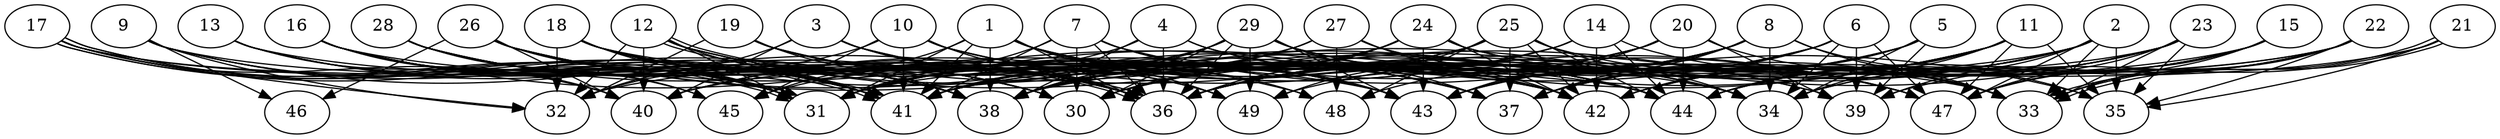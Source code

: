 // DAG (tier=3-complex, mode=compute, n=49, ccr=0.483, fat=0.838, density=0.696, regular=0.397, jump=0.271, mindata=1048576, maxdata=16777216)
// DAG automatically generated by daggen at Sun Aug 24 16:33:34 2025
// /home/ermia/Project/Environments/daggen/bin/daggen --dot --ccr 0.483 --fat 0.838 --regular 0.397 --density 0.696 --jump 0.271 --mindata 1048576 --maxdata 16777216 -n 49 
digraph G {
  1 [size="661682741784276352", alpha="0.07", expect_size="330841370892138176"]
  1 -> 31 [size ="271494957498368"]
  1 -> 34 [size ="271494957498368"]
  1 -> 36 [size ="271494957498368"]
  1 -> 37 [size ="271494957498368"]
  1 -> 38 [size ="271494957498368"]
  1 -> 41 [size ="271494957498368"]
  1 -> 45 [size ="271494957498368"]
  1 -> 47 [size ="271494957498368"]
  1 -> 48 [size ="271494957498368"]
  1 -> 49 [size ="271494957498368"]
  2 [size="34095182187148116", alpha="0.05", expect_size="17047591093574058"]
  2 -> 32 [size ="588241707204608"]
  2 -> 33 [size ="588241707204608"]
  2 -> 35 [size ="588241707204608"]
  2 -> 36 [size ="588241707204608"]
  2 -> 37 [size ="588241707204608"]
  2 -> 39 [size ="588241707204608"]
  2 -> 43 [size ="588241707204608"]
  2 -> 44 [size ="588241707204608"]
  2 -> 47 [size ="588241707204608"]
  2 -> 49 [size ="588241707204608"]
  3 [size="1337632105089204224", alpha="0.03", expect_size="668816052544602112"]
  3 -> 32 [size ="9712129015808"]
  3 -> 36 [size ="9712129015808"]
  3 -> 37 [size ="9712129015808"]
  3 -> 39 [size ="9712129015808"]
  3 -> 40 [size ="9712129015808"]
  3 -> 49 [size ="9712129015808"]
  4 [size="3640956078599040", alpha="0.06", expect_size="1820478039299520"]
  4 -> 31 [size ="175271919484928"]
  4 -> 36 [size ="175271919484928"]
  4 -> 38 [size ="175271919484928"]
  4 -> 42 [size ="175271919484928"]
  4 -> 44 [size ="175271919484928"]
  5 [size="986962671281224286208", alpha="0.01", expect_size="493481335640612143104"]
  5 -> 34 [size ="793031561183232"]
  5 -> 36 [size ="793031561183232"]
  5 -> 37 [size ="793031561183232"]
  5 -> 39 [size ="793031561183232"]
  5 -> 42 [size ="793031561183232"]
  5 -> 43 [size ="793031561183232"]
  6 [size="1437216929691435008", alpha="0.01", expect_size="718608464845717504"]
  6 -> 34 [size ="950563713843200"]
  6 -> 36 [size ="950563713843200"]
  6 -> 37 [size ="950563713843200"]
  6 -> 39 [size ="950563713843200"]
  6 -> 41 [size ="950563713843200"]
  6 -> 43 [size ="950563713843200"]
  6 -> 47 [size ="950563713843200"]
  7 [size="2618583985670048768", alpha="0.02", expect_size="1309291992835024384"]
  7 -> 30 [size ="1813187586424832"]
  7 -> 31 [size ="1813187586424832"]
  7 -> 35 [size ="1813187586424832"]
  7 -> 36 [size ="1813187586424832"]
  7 -> 37 [size ="1813187586424832"]
  7 -> 41 [size ="1813187586424832"]
  7 -> 43 [size ="1813187586424832"]
  8 [size="431319951947327424", alpha="0.11", expect_size="215659975973663712"]
  8 -> 30 [size ="193193006071808"]
  8 -> 33 [size ="193193006071808"]
  8 -> 34 [size ="193193006071808"]
  8 -> 35 [size ="193193006071808"]
  8 -> 36 [size ="193193006071808"]
  8 -> 37 [size ="193193006071808"]
  8 -> 38 [size ="193193006071808"]
  8 -> 43 [size ="193193006071808"]
  8 -> 48 [size ="193193006071808"]
  9 [size="1660077029506587136", alpha="0.01", expect_size="830038514753293568"]
  9 -> 32 [size ="825825607811072"]
  9 -> 36 [size ="825825607811072"]
  9 -> 38 [size ="825825607811072"]
  9 -> 41 [size ="825825607811072"]
  9 -> 42 [size ="825825607811072"]
  9 -> 46 [size ="825825607811072"]
  10 [size="787201800853690253312", alpha="0.10", expect_size="393600900426845126656"]
  10 -> 32 [size ="682046586355712"]
  10 -> 36 [size ="682046586355712"]
  10 -> 37 [size ="682046586355712"]
  10 -> 41 [size ="682046586355712"]
  10 -> 42 [size ="682046586355712"]
  10 -> 45 [size ="682046586355712"]
  10 -> 47 [size ="682046586355712"]
  11 [size="866505986444226944", alpha="0.16", expect_size="433252993222113472"]
  11 -> 31 [size ="795316953546752"]
  11 -> 34 [size ="795316953546752"]
  11 -> 35 [size ="795316953546752"]
  11 -> 36 [size ="795316953546752"]
  11 -> 41 [size ="795316953546752"]
  11 -> 42 [size ="795316953546752"]
  11 -> 44 [size ="795316953546752"]
  11 -> 47 [size ="795316953546752"]
  12 [size="13683281611641300", alpha="0.01", expect_size="6841640805820650"]
  12 -> 31 [size ="643721645260800"]
  12 -> 32 [size ="643721645260800"]
  12 -> 36 [size ="643721645260800"]
  12 -> 36 [size ="643721645260800"]
  12 -> 39 [size ="643721645260800"]
  12 -> 40 [size ="643721645260800"]
  12 -> 41 [size ="643721645260800"]
  12 -> 43 [size ="643721645260800"]
  12 -> 44 [size ="643721645260800"]
  13 [size="694204278735466880", alpha="0.00", expect_size="347102139367733440"]
  13 -> 30 [size ="413511742128128"]
  13 -> 31 [size ="413511742128128"]
  13 -> 40 [size ="413511742128128"]
  13 -> 41 [size ="413511742128128"]
  13 -> 44 [size ="413511742128128"]
  14 [size="67290844078412608", alpha="0.17", expect_size="33645422039206304"]
  14 -> 33 [size ="2044855479959552"]
  14 -> 36 [size ="2044855479959552"]
  14 -> 40 [size ="2044855479959552"]
  14 -> 42 [size ="2044855479959552"]
  14 -> 44 [size ="2044855479959552"]
  15 [size="2926190183199610503168", alpha="0.02", expect_size="1463095091599805251584"]
  15 -> 33 [size ="1636659565166592"]
  15 -> 34 [size ="1636659565166592"]
  15 -> 40 [size ="1636659565166592"]
  15 -> 42 [size ="1636659565166592"]
  15 -> 44 [size ="1636659565166592"]
  15 -> 47 [size ="1636659565166592"]
  16 [size="124011886241591648", alpha="0.11", expect_size="62005943120795824"]
  16 -> 30 [size ="2088039698399232"]
  16 -> 31 [size ="2088039698399232"]
  16 -> 34 [size ="2088039698399232"]
  16 -> 37 [size ="2088039698399232"]
  16 -> 38 [size ="2088039698399232"]
  16 -> 40 [size ="2088039698399232"]
  16 -> 41 [size ="2088039698399232"]
  16 -> 45 [size ="2088039698399232"]
  17 [size="1332133525366053632", alpha="0.01", expect_size="666066762683026816"]
  17 -> 31 [size ="742637434830848"]
  17 -> 31 [size ="742637434830848"]
  17 -> 32 [size ="742637434830848"]
  17 -> 38 [size ="742637434830848"]
  17 -> 40 [size ="742637434830848"]
  17 -> 41 [size ="742637434830848"]
  17 -> 41 [size ="742637434830848"]
  17 -> 42 [size ="742637434830848"]
  17 -> 43 [size ="742637434830848"]
  18 [size="2022838282755550464", alpha="0.02", expect_size="1011419141377775232"]
  18 -> 30 [size ="759783816691712"]
  18 -> 31 [size ="759783816691712"]
  18 -> 32 [size ="759783816691712"]
  18 -> 33 [size ="759783816691712"]
  18 -> 36 [size ="759783816691712"]
  18 -> 38 [size ="759783816691712"]
  18 -> 41 [size ="759783816691712"]
  18 -> 44 [size ="759783816691712"]
  19 [size="96095484032063072", alpha="0.13", expect_size="48047742016031536"]
  19 -> 32 [size ="98633596796928"]
  19 -> 36 [size ="98633596796928"]
  19 -> 38 [size ="98633596796928"]
  19 -> 43 [size ="98633596796928"]
  19 -> 44 [size ="98633596796928"]
  19 -> 49 [size ="98633596796928"]
  20 [size="281943433927656608", alpha="0.18", expect_size="140971716963828304"]
  20 -> 31 [size ="621865127116800"]
  20 -> 33 [size ="621865127116800"]
  20 -> 36 [size ="621865127116800"]
  20 -> 38 [size ="621865127116800"]
  20 -> 39 [size ="621865127116800"]
  20 -> 43 [size ="621865127116800"]
  20 -> 44 [size ="621865127116800"]
  21 [size="902692406032469065728", alpha="0.10", expect_size="451346203016234532864"]
  21 -> 33 [size ="747222337585152"]
  21 -> 33 [size ="747222337585152"]
  21 -> 35 [size ="747222337585152"]
  21 -> 39 [size ="747222337585152"]
  21 -> 41 [size ="747222337585152"]
  22 [size="634151315934282880", alpha="0.02", expect_size="317075657967141440"]
  22 -> 33 [size ="231299096772608"]
  22 -> 34 [size ="231299096772608"]
  22 -> 35 [size ="231299096772608"]
  22 -> 38 [size ="231299096772608"]
  22 -> 41 [size ="231299096772608"]
  22 -> 44 [size ="231299096772608"]
  22 -> 47 [size ="231299096772608"]
  23 [size="2398718560004388", alpha="0.02", expect_size="1199359280002194"]
  23 -> 30 [size ="100425059532800"]
  23 -> 31 [size ="100425059532800"]
  23 -> 33 [size ="100425059532800"]
  23 -> 35 [size ="100425059532800"]
  23 -> 37 [size ="100425059532800"]
  23 -> 42 [size ="100425059532800"]
  23 -> 44 [size ="100425059532800"]
  23 -> 47 [size ="100425059532800"]
  24 [size="74927711960392794112", alpha="0.15", expect_size="37463855980196397056"]
  24 -> 30 [size ="142184296742912"]
  24 -> 33 [size ="142184296742912"]
  24 -> 36 [size ="142184296742912"]
  24 -> 38 [size ="142184296742912"]
  24 -> 41 [size ="142184296742912"]
  24 -> 42 [size ="142184296742912"]
  24 -> 43 [size ="142184296742912"]
  24 -> 47 [size ="142184296742912"]
  25 [size="375601905151313444864", alpha="0.19", expect_size="187800952575656722432"]
  25 -> 33 [size ="416461805846528"]
  25 -> 34 [size ="416461805846528"]
  25 -> 37 [size ="416461805846528"]
  25 -> 40 [size ="416461805846528"]
  25 -> 42 [size ="416461805846528"]
  25 -> 44 [size ="416461805846528"]
  25 -> 45 [size ="416461805846528"]
  25 -> 48 [size ="416461805846528"]
  25 -> 49 [size ="416461805846528"]
  26 [size="109252677915058800", alpha="0.06", expect_size="54626338957529400"]
  26 -> 31 [size ="82550353559552"]
  26 -> 34 [size ="82550353559552"]
  26 -> 38 [size ="82550353559552"]
  26 -> 40 [size ="82550353559552"]
  26 -> 43 [size ="82550353559552"]
  26 -> 44 [size ="82550353559552"]
  26 -> 46 [size ="82550353559552"]
  27 [size="1499255403327355092992", alpha="0.03", expect_size="749627701663677546496"]
  27 -> 31 [size ="1047949614252032"]
  27 -> 38 [size ="1047949614252032"]
  27 -> 42 [size ="1047949614252032"]
  27 -> 47 [size ="1047949614252032"]
  27 -> 48 [size ="1047949614252032"]
  28 [size="25763079347633752", alpha="0.11", expect_size="12881539673816876"]
  28 -> 30 [size ="13679546335232"]
  28 -> 31 [size ="13679546335232"]
  28 -> 36 [size ="13679546335232"]
  28 -> 38 [size ="13679546335232"]
  28 -> 41 [size ="13679546335232"]
  28 -> 45 [size ="13679546335232"]
  28 -> 48 [size ="13679546335232"]
  29 [size="1880148890746772224", alpha="0.16", expect_size="940074445373386112"]
  29 -> 30 [size ="669997860913152"]
  29 -> 31 [size ="669997860913152"]
  29 -> 33 [size ="669997860913152"]
  29 -> 34 [size ="669997860913152"]
  29 -> 36 [size ="669997860913152"]
  29 -> 37 [size ="669997860913152"]
  29 -> 38 [size ="669997860913152"]
  29 -> 41 [size ="669997860913152"]
  29 -> 43 [size ="669997860913152"]
  29 -> 49 [size ="669997860913152"]
  30 [size="2639773897365962240", alpha="0.01", expect_size="1319886948682981120"]
  31 [size="16075153345601734", alpha="0.18", expect_size="8037576672800867"]
  32 [size="4203888387111721631744", alpha="0.07", expect_size="2101944193555860815872"]
  33 [size="1515718243502190", alpha="0.04", expect_size="757859121751095"]
  34 [size="2993953703985152000000", alpha="0.10", expect_size="1496976851992576000000"]
  35 [size="11596872750705792", alpha="0.07", expect_size="5798436375352896"]
  36 [size="43405194580073644032", alpha="0.13", expect_size="21702597290036822016"]
  37 [size="2979714007637252608", alpha="0.11", expect_size="1489857003818626304"]
  38 [size="536803713325772672", alpha="0.01", expect_size="268401856662886336"]
  39 [size="30519600036688444", alpha="0.09", expect_size="15259800018344222"]
  40 [size="1096448610645573632000", alpha="0.13", expect_size="548224305322786816000"]
  41 [size="270645396319261", alpha="0.18", expect_size="135322698159630"]
  42 [size="16861011415732656", alpha="0.16", expect_size="8430505707866328"]
  43 [size="3382998310011797504000", alpha="0.01", expect_size="1691499155005898752000"]
  44 [size="2248634704306022383616", alpha="0.08", expect_size="1124317352153011191808"]
  45 [size="752085830512194", alpha="0.09", expect_size="376042915256097"]
  46 [size="28754653560290420", alpha="0.01", expect_size="14377326780145210"]
  47 [size="9486051110552534", alpha="0.18", expect_size="4743025555276267"]
  48 [size="13547176774072270848", alpha="0.02", expect_size="6773588387036135424"]
  49 [size="12803767337330806", alpha="0.17", expect_size="6401883668665403"]
}